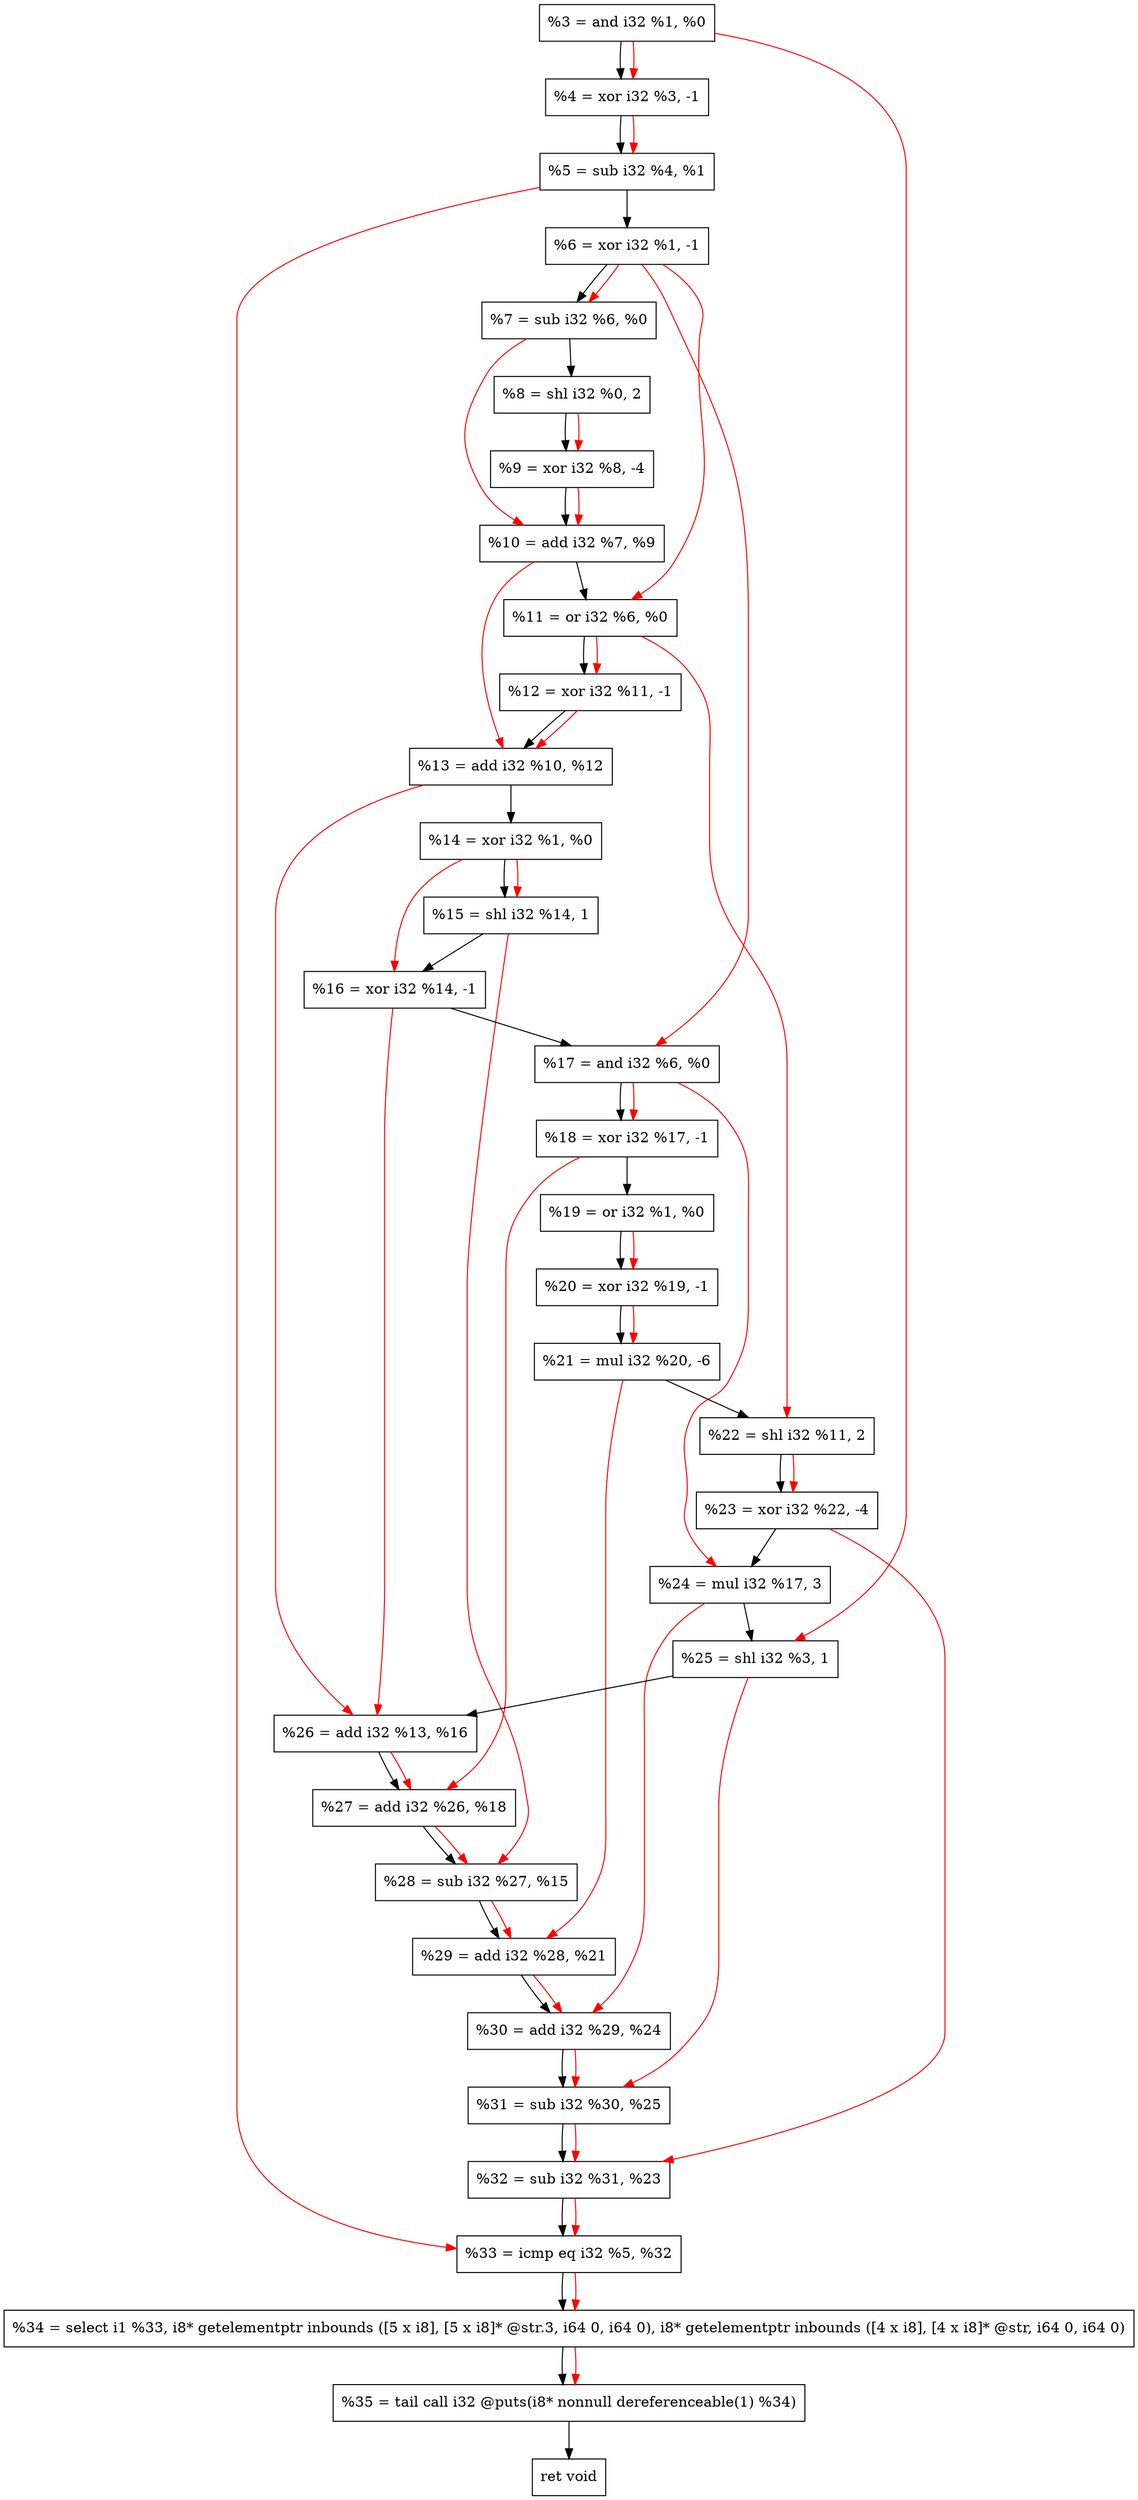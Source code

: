 digraph "DFG for'crackme' function" {
	Node0x1e34690[shape=record, label="  %3 = and i32 %1, %0"];
	Node0x1e34d40[shape=record, label="  %4 = xor i32 %3, -1"];
	Node0x1e34e00[shape=record, label="  %5 = sub i32 %4, %1"];
	Node0x1e34e70[shape=record, label="  %6 = xor i32 %1, -1"];
	Node0x1e34ee0[shape=record, label="  %7 = sub i32 %6, %0"];
	Node0x1e34f50[shape=record, label="  %8 = shl i32 %0, 2"];
	Node0x1e34ff0[shape=record, label="  %9 = xor i32 %8, -4"];
	Node0x1e35060[shape=record, label="  %10 = add i32 %7, %9"];
	Node0x1e350d0[shape=record, label="  %11 = or i32 %6, %0"];
	Node0x1e35140[shape=record, label="  %12 = xor i32 %11, -1"];
	Node0x1e351b0[shape=record, label="  %13 = add i32 %10, %12"];
	Node0x1e35220[shape=record, label="  %14 = xor i32 %1, %0"];
	Node0x1e352c0[shape=record, label="  %15 = shl i32 %14, 1"];
	Node0x1e35330[shape=record, label="  %16 = xor i32 %14, -1"];
	Node0x1e353a0[shape=record, label="  %17 = and i32 %6, %0"];
	Node0x1e35410[shape=record, label="  %18 = xor i32 %17, -1"];
	Node0x1e35480[shape=record, label="  %19 = or i32 %1, %0"];
	Node0x1e354f0[shape=record, label="  %20 = xor i32 %19, -1"];
	Node0x1e35590[shape=record, label="  %21 = mul i32 %20, -6"];
	Node0x1e35600[shape=record, label="  %22 = shl i32 %11, 2"];
	Node0x1e35670[shape=record, label="  %23 = xor i32 %22, -4"];
	Node0x1e35710[shape=record, label="  %24 = mul i32 %17, 3"];
	Node0x1e35780[shape=record, label="  %25 = shl i32 %3, 1"];
	Node0x1e357f0[shape=record, label="  %26 = add i32 %13, %16"];
	Node0x1e35860[shape=record, label="  %27 = add i32 %26, %18"];
	Node0x1e358d0[shape=record, label="  %28 = sub i32 %27, %15"];
	Node0x1e35940[shape=record, label="  %29 = add i32 %28, %21"];
	Node0x1e359b0[shape=record, label="  %30 = add i32 %29, %24"];
	Node0x1e35a20[shape=record, label="  %31 = sub i32 %30, %25"];
	Node0x1e35a90[shape=record, label="  %32 = sub i32 %31, %23"];
	Node0x1e35d10[shape=record, label="  %33 = icmp eq i32 %5, %32"];
	Node0x1dd5268[shape=record, label="  %34 = select i1 %33, i8* getelementptr inbounds ([5 x i8], [5 x i8]* @str.3, i64 0, i64 0), i8* getelementptr inbounds ([4 x i8], [4 x i8]* @str, i64 0, i64 0)"];
	Node0x1e361b0[shape=record, label="  %35 = tail call i32 @puts(i8* nonnull dereferenceable(1) %34)"];
	Node0x1e36200[shape=record, label="  ret void"];
	Node0x1e34690 -> Node0x1e34d40;
	Node0x1e34d40 -> Node0x1e34e00;
	Node0x1e34e00 -> Node0x1e34e70;
	Node0x1e34e70 -> Node0x1e34ee0;
	Node0x1e34ee0 -> Node0x1e34f50;
	Node0x1e34f50 -> Node0x1e34ff0;
	Node0x1e34ff0 -> Node0x1e35060;
	Node0x1e35060 -> Node0x1e350d0;
	Node0x1e350d0 -> Node0x1e35140;
	Node0x1e35140 -> Node0x1e351b0;
	Node0x1e351b0 -> Node0x1e35220;
	Node0x1e35220 -> Node0x1e352c0;
	Node0x1e352c0 -> Node0x1e35330;
	Node0x1e35330 -> Node0x1e353a0;
	Node0x1e353a0 -> Node0x1e35410;
	Node0x1e35410 -> Node0x1e35480;
	Node0x1e35480 -> Node0x1e354f0;
	Node0x1e354f0 -> Node0x1e35590;
	Node0x1e35590 -> Node0x1e35600;
	Node0x1e35600 -> Node0x1e35670;
	Node0x1e35670 -> Node0x1e35710;
	Node0x1e35710 -> Node0x1e35780;
	Node0x1e35780 -> Node0x1e357f0;
	Node0x1e357f0 -> Node0x1e35860;
	Node0x1e35860 -> Node0x1e358d0;
	Node0x1e358d0 -> Node0x1e35940;
	Node0x1e35940 -> Node0x1e359b0;
	Node0x1e359b0 -> Node0x1e35a20;
	Node0x1e35a20 -> Node0x1e35a90;
	Node0x1e35a90 -> Node0x1e35d10;
	Node0x1e35d10 -> Node0x1dd5268;
	Node0x1dd5268 -> Node0x1e361b0;
	Node0x1e361b0 -> Node0x1e36200;
edge [color=red]
	Node0x1e34690 -> Node0x1e34d40;
	Node0x1e34d40 -> Node0x1e34e00;
	Node0x1e34e70 -> Node0x1e34ee0;
	Node0x1e34f50 -> Node0x1e34ff0;
	Node0x1e34ee0 -> Node0x1e35060;
	Node0x1e34ff0 -> Node0x1e35060;
	Node0x1e34e70 -> Node0x1e350d0;
	Node0x1e350d0 -> Node0x1e35140;
	Node0x1e35060 -> Node0x1e351b0;
	Node0x1e35140 -> Node0x1e351b0;
	Node0x1e35220 -> Node0x1e352c0;
	Node0x1e35220 -> Node0x1e35330;
	Node0x1e34e70 -> Node0x1e353a0;
	Node0x1e353a0 -> Node0x1e35410;
	Node0x1e35480 -> Node0x1e354f0;
	Node0x1e354f0 -> Node0x1e35590;
	Node0x1e350d0 -> Node0x1e35600;
	Node0x1e35600 -> Node0x1e35670;
	Node0x1e353a0 -> Node0x1e35710;
	Node0x1e34690 -> Node0x1e35780;
	Node0x1e351b0 -> Node0x1e357f0;
	Node0x1e35330 -> Node0x1e357f0;
	Node0x1e357f0 -> Node0x1e35860;
	Node0x1e35410 -> Node0x1e35860;
	Node0x1e35860 -> Node0x1e358d0;
	Node0x1e352c0 -> Node0x1e358d0;
	Node0x1e358d0 -> Node0x1e35940;
	Node0x1e35590 -> Node0x1e35940;
	Node0x1e35940 -> Node0x1e359b0;
	Node0x1e35710 -> Node0x1e359b0;
	Node0x1e359b0 -> Node0x1e35a20;
	Node0x1e35780 -> Node0x1e35a20;
	Node0x1e35a20 -> Node0x1e35a90;
	Node0x1e35670 -> Node0x1e35a90;
	Node0x1e34e00 -> Node0x1e35d10;
	Node0x1e35a90 -> Node0x1e35d10;
	Node0x1e35d10 -> Node0x1dd5268;
	Node0x1dd5268 -> Node0x1e361b0;
}
